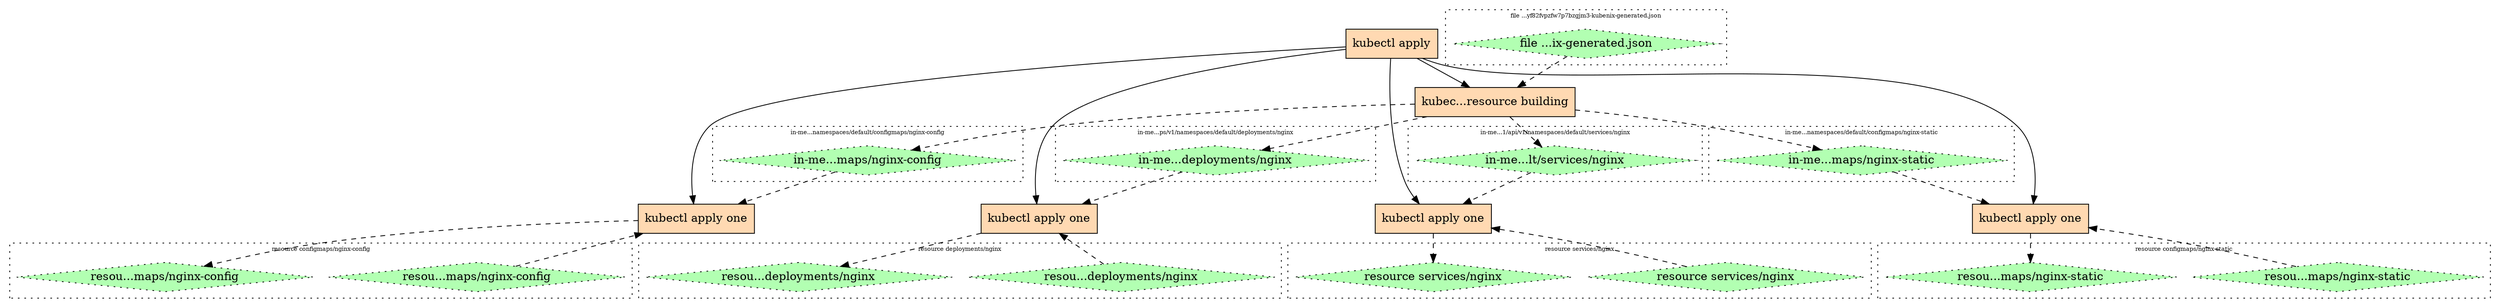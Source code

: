 digraph u {
node [style=filled];
"ex://kubectl-apply-builder-01EJP9RCQ1Y5Q05S9BEP0N17D2" [id="ex://kubectl-apply-builder-01EJP9RCQ1Y5Q05S9BEP0N17D2" label="kubec...resource building" shape=rectangle fillcolor="#FFD9B2"]
"ex://kubectl-apply-one-01EJP9RDP6M59FTSSRFK74JKSD" [id="ex://kubectl-apply-one-01EJP9RDP6M59FTSSRFK74JKSD" label="kubectl apply one" shape=rectangle fillcolor="#FFD9B2"]
"ex://kubectl-apply-one-01EJP9RDSYQ8BXNDKD34BPEVV5" [id="ex://kubectl-apply-one-01EJP9RDSYQ8BXNDKD34BPEVV5" label="kubectl apply one" shape=rectangle fillcolor="#FFD9B2"]
"ex://kubectl-apply-one-01EJP9REENA5M3JB3ECSTCDZ3D" [id="ex://kubectl-apply-one-01EJP9REENA5M3JB3ECSTCDZ3D" label="kubectl apply one" shape=rectangle fillcolor="#FFD9B2"]
"ex://kubectl-apply-one-01EJP9REJJBGX9ZERMGAEVWEAY" [id="ex://kubectl-apply-one-01EJP9REJJBGX9ZERMGAEVWEAY" label="kubectl apply one" shape=rectangle fillcolor="#FFD9B2"]
"ex://kubectl-apply-01EJP9RCAVZB25SQGSVJGAV4V9" [id="ex://kubectl-apply-01EJP9RCAVZB25SQGSVJGAV4V9" label="kubectl apply" shape=rectangle fillcolor="#FFD9B2"]
subgraph "cluster_en://file:///nix/store/va46ws49g08xvyf82fvpzfw7p7bzgjm3-kubenix-generated.json" {
id="en://file:///nix/store/va46ws49g08xvyf82fvpzfw7p7bzgjm3-kubenix-generated.json";
style=dotted;
fontsize=7;
label="file ...yf82fvpzfw7p7bzgjm3-kubenix-generated.json";
"i://file:///nix/store/va46ws49g08xvyf82fvpzfw7p7bzgjm3-kubenix-generated.json?ulid=01EJP9RCQ95JT85A4AJNP67V6C";
}
subgraph "cluster_en://in-memory-/apis/apps/v1/namespaces/default/deployments/nginx" {
id="en://in-memory-/apis/apps/v1/namespaces/default/deployments/nginx";
style=dotted;
fontsize=7;
label="in-me...ps/v1/namespaces/default/deployments/nginx";
"i://in-memory-/apis/apps/v1/namespaces/default/deployments/nginx?ulid=01EJP9RDM2KBXHW0N01QMZSCTZ";
}
subgraph "cluster_en://in-memory-https://192.168.1.1/api/v1/namespaces/default/configmaps/nginx-config" {
id="en://in-memory-https://192.168.1.1/api/v1/namespaces/default/configmaps/nginx-config";
style=dotted;
fontsize=7;
label="in-me...namespaces/default/configmaps/nginx-config";
"i://in-memory-https://192.168.1.1/api/v1/namespaces/default/configmaps/nginx-config?ulid=01EJP9RDMY6BEN4XZBX83ZX0AW";
}
subgraph "cluster_en://in-memory-https://192.168.1.1/api/v1/namespaces/default/configmaps/nginx-static" {
id="en://in-memory-https://192.168.1.1/api/v1/namespaces/default/configmaps/nginx-static";
style=dotted;
fontsize=7;
label="in-me...namespaces/default/configmaps/nginx-static";
"i://in-memory-https://192.168.1.1/api/v1/namespaces/default/configmaps/nginx-static?ulid=01EJP9RDN6VFPTHWG7P6NBGWFC";
}
subgraph "cluster_en://in-memory-https://192.168.1.1/api/v1/namespaces/default/services/nginx" {
id="en://in-memory-https://192.168.1.1/api/v1/namespaces/default/services/nginx";
style=dotted;
fontsize=7;
label="in-me...1/api/v1/namespaces/default/services/nginx";
"i://in-memory-https://192.168.1.1/api/v1/namespaces/default/services/nginx?ulid=01EJP9RDNKD3K51RJACSTS28PA";
}
subgraph "cluster_en:///apis/apps/v1/namespaces/default/deployments/nginx" {
id="en:///apis/apps/v1/namespaces/default/deployments/nginx";
style=dotted;
fontsize=7;
label="resource deployments/nginx";
"i:///apis/apps/v1/namespaces/default/deployments/nginx?ulid=01EJP9RDPT8G67DTE7VN8XX7CX";
"i:///apis/apps/v1/namespaces/default/deployments/nginx?ulid=01EJP9RDS7VP68NAQGK4CFW6VH";
}
subgraph "cluster_en://https://192.168.1.1/api/v1/namespaces/default/configmaps/nginx-config" {
id="en://https://192.168.1.1/api/v1/namespaces/default/configmaps/nginx-config";
style=dotted;
fontsize=7;
label="resource configmaps/nginx-config";
"i://https://192.168.1.1/api/v1/namespaces/default/configmaps/nginx-config?ulid=01EJP9RDTFQFNCK6GYB5DNJY0Z";
"i://https://192.168.1.1/api/v1/namespaces/default/configmaps/nginx-config?ulid=01EJP9RE2ZXX51FPC9WT303FQB";
}
subgraph "cluster_en://https://192.168.1.1/api/v1/namespaces/default/configmaps/nginx-static" {
id="en://https://192.168.1.1/api/v1/namespaces/default/configmaps/nginx-static";
style=dotted;
fontsize=7;
label="resource configmaps/nginx-static";
"i://https://192.168.1.1/api/v1/namespaces/default/configmaps/nginx-static?ulid=01EJP9REFBRQDS6A0JNZF73E80";
"i://https://192.168.1.1/api/v1/namespaces/default/configmaps/nginx-static?ulid=01EJP9REHF3W1074H5NWN2MF90";
}
subgraph "cluster_en://https://192.168.1.1/api/v1/namespaces/default/services/nginx" {
id="en://https://192.168.1.1/api/v1/namespaces/default/services/nginx";
style=dotted;
fontsize=7;
label="resource services/nginx";
"i://https://192.168.1.1/api/v1/namespaces/default/services/nginx?ulid=01EJP9REKAW44WKNW8CC1A80V0";
"i://https://192.168.1.1/api/v1/namespaces/default/services/nginx?ulid=01EJP9REP7AB85EW3554GWPR7H";
}
"i://file:///nix/store/va46ws49g08xvyf82fvpzfw7p7bzgjm3-kubenix-generated.json?ulid=01EJP9RCQ95JT85A4AJNP67V6C" [id="i://file:///nix/store/va46ws49g08xvyf82fvpzfw7p7bzgjm3-kubenix-generated.json?ulid=01EJP9RCQ95JT85A4AJNP67V6C" fillcolor="#B2FFB2" label="file ...ix-generated.json" style="dotted, filled" shape=diamond];
"i://in-memory-/apis/apps/v1/namespaces/default/deployments/nginx?ulid=01EJP9RDM2KBXHW0N01QMZSCTZ" [id="i://in-memory-/apis/apps/v1/namespaces/default/deployments/nginx?ulid=01EJP9RDM2KBXHW0N01QMZSCTZ" fillcolor="#B2FFB2" label="in-me...deployments/nginx" style="dotted, filled" shape=diamond];
"i:///apis/apps/v1/namespaces/default/deployments/nginx?ulid=01EJP9RDPT8G67DTE7VN8XX7CX" [id="i:///apis/apps/v1/namespaces/default/deployments/nginx?ulid=01EJP9RDPT8G67DTE7VN8XX7CX" fillcolor="#B2FFB2" label="resou...deployments/nginx" style="dotted, filled" shape=diamond];
"i:///apis/apps/v1/namespaces/default/deployments/nginx?ulid=01EJP9RDS7VP68NAQGK4CFW6VH" [id="i:///apis/apps/v1/namespaces/default/deployments/nginx?ulid=01EJP9RDS7VP68NAQGK4CFW6VH" fillcolor="#B2FFB2" label="resou...deployments/nginx" style="dotted, filled" shape=diamond];
"i://in-memory-https://192.168.1.1/api/v1/namespaces/default/configmaps/nginx-config?ulid=01EJP9RDMY6BEN4XZBX83ZX0AW" [id="i://in-memory-https://192.168.1.1/api/v1/namespaces/default/configmaps/nginx-config?ulid=01EJP9RDMY6BEN4XZBX83ZX0AW" fillcolor="#B2FFB2" label="in-me...maps/nginx-config" style="dotted, filled" shape=diamond];
"i://https://192.168.1.1/api/v1/namespaces/default/configmaps/nginx-config?ulid=01EJP9RDTFQFNCK6GYB5DNJY0Z" [id="i://https://192.168.1.1/api/v1/namespaces/default/configmaps/nginx-config?ulid=01EJP9RDTFQFNCK6GYB5DNJY0Z" fillcolor="#B2FFB2" label="resou...maps/nginx-config" style="dotted, filled" shape=diamond];
"i://https://192.168.1.1/api/v1/namespaces/default/configmaps/nginx-config?ulid=01EJP9RE2ZXX51FPC9WT303FQB" [id="i://https://192.168.1.1/api/v1/namespaces/default/configmaps/nginx-config?ulid=01EJP9RE2ZXX51FPC9WT303FQB" fillcolor="#B2FFB2" label="resou...maps/nginx-config" style="dotted, filled" shape=diamond];
"i://in-memory-https://192.168.1.1/api/v1/namespaces/default/configmaps/nginx-static?ulid=01EJP9RDN6VFPTHWG7P6NBGWFC" [id="i://in-memory-https://192.168.1.1/api/v1/namespaces/default/configmaps/nginx-static?ulid=01EJP9RDN6VFPTHWG7P6NBGWFC" fillcolor="#B2FFB2" label="in-me...maps/nginx-static" style="dotted, filled" shape=diamond];
"i://https://192.168.1.1/api/v1/namespaces/default/configmaps/nginx-static?ulid=01EJP9REFBRQDS6A0JNZF73E80" [id="i://https://192.168.1.1/api/v1/namespaces/default/configmaps/nginx-static?ulid=01EJP9REFBRQDS6A0JNZF73E80" fillcolor="#B2FFB2" label="resou...maps/nginx-static" style="dotted, filled" shape=diamond];
"i://https://192.168.1.1/api/v1/namespaces/default/configmaps/nginx-static?ulid=01EJP9REHF3W1074H5NWN2MF90" [id="i://https://192.168.1.1/api/v1/namespaces/default/configmaps/nginx-static?ulid=01EJP9REHF3W1074H5NWN2MF90" fillcolor="#B2FFB2" label="resou...maps/nginx-static" style="dotted, filled" shape=diamond];
"i://in-memory-https://192.168.1.1/api/v1/namespaces/default/services/nginx?ulid=01EJP9RDNKD3K51RJACSTS28PA" [id="i://in-memory-https://192.168.1.1/api/v1/namespaces/default/services/nginx?ulid=01EJP9RDNKD3K51RJACSTS28PA" fillcolor="#B2FFB2" label="in-me...lt/services/nginx" style="dotted, filled" shape=diamond];
"i://https://192.168.1.1/api/v1/namespaces/default/services/nginx?ulid=01EJP9REKAW44WKNW8CC1A80V0" [id="i://https://192.168.1.1/api/v1/namespaces/default/services/nginx?ulid=01EJP9REKAW44WKNW8CC1A80V0" fillcolor="#B2FFB2" label="resource services/nginx" style="dotted, filled" shape=diamond];
"i://https://192.168.1.1/api/v1/namespaces/default/services/nginx?ulid=01EJP9REP7AB85EW3554GWPR7H" [id="i://https://192.168.1.1/api/v1/namespaces/default/services/nginx?ulid=01EJP9REP7AB85EW3554GWPR7H" fillcolor="#B2FFB2" label="resource services/nginx" style="dotted, filled" shape=diamond];
"ex://kubectl-apply-01EJP9RCAVZB25SQGSVJGAV4V9" -> "ex://kubectl-apply-builder-01EJP9RCQ1Y5Q05S9BEP0N17D2" [weight=25];
"ex://kubectl-apply-01EJP9RCAVZB25SQGSVJGAV4V9" -> "ex://kubectl-apply-one-01EJP9RDP6M59FTSSRFK74JKSD" [weight=25];
"ex://kubectl-apply-01EJP9RCAVZB25SQGSVJGAV4V9" -> "ex://kubectl-apply-one-01EJP9RDSYQ8BXNDKD34BPEVV5" [weight=25];
"ex://kubectl-apply-01EJP9RCAVZB25SQGSVJGAV4V9" -> "ex://kubectl-apply-one-01EJP9REENA5M3JB3ECSTCDZ3D" [weight=25];
"ex://kubectl-apply-01EJP9RCAVZB25SQGSVJGAV4V9" -> "ex://kubectl-apply-one-01EJP9REJJBGX9ZERMGAEVWEAY" [weight=25];
"i://file:///nix/store/va46ws49g08xvyf82fvpzfw7p7bzgjm3-kubenix-generated.json?ulid=01EJP9RCQ95JT85A4AJNP67V6C" -> "ex://kubectl-apply-builder-01EJP9RCQ1Y5Q05S9BEP0N17D2" [style=dashed weight=10];
"ex://kubectl-apply-builder-01EJP9RCQ1Y5Q05S9BEP0N17D2" -> "i://in-memory-/apis/apps/v1/namespaces/default/deployments/nginx?ulid=01EJP9RDM2KBXHW0N01QMZSCTZ" [style=dashed weight=15];
"ex://kubectl-apply-builder-01EJP9RCQ1Y5Q05S9BEP0N17D2" -> "i://in-memory-https://192.168.1.1/api/v1/namespaces/default/configmaps/nginx-config?ulid=01EJP9RDMY6BEN4XZBX83ZX0AW" [style=dashed weight=15];
"ex://kubectl-apply-builder-01EJP9RCQ1Y5Q05S9BEP0N17D2" -> "i://in-memory-https://192.168.1.1/api/v1/namespaces/default/configmaps/nginx-static?ulid=01EJP9RDN6VFPTHWG7P6NBGWFC" [style=dashed weight=15];
"ex://kubectl-apply-builder-01EJP9RCQ1Y5Q05S9BEP0N17D2" -> "i://in-memory-https://192.168.1.1/api/v1/namespaces/default/services/nginx?ulid=01EJP9RDNKD3K51RJACSTS28PA" [style=dashed weight=15];
"i://in-memory-/apis/apps/v1/namespaces/default/deployments/nginx?ulid=01EJP9RDM2KBXHW0N01QMZSCTZ" -> "ex://kubectl-apply-one-01EJP9RDP6M59FTSSRFK74JKSD" [style=dashed weight=10];
"i:///apis/apps/v1/namespaces/default/deployments/nginx?ulid=01EJP9RDPT8G67DTE7VN8XX7CX" -> "ex://kubectl-apply-one-01EJP9RDP6M59FTSSRFK74JKSD" [style=dashed weight=10];
"ex://kubectl-apply-one-01EJP9RDP6M59FTSSRFK74JKSD" -> "i:///apis/apps/v1/namespaces/default/deployments/nginx?ulid=01EJP9RDS7VP68NAQGK4CFW6VH" [style=dashed weight=15];
"i://in-memory-https://192.168.1.1/api/v1/namespaces/default/configmaps/nginx-config?ulid=01EJP9RDMY6BEN4XZBX83ZX0AW" -> "ex://kubectl-apply-one-01EJP9RDSYQ8BXNDKD34BPEVV5" [style=dashed weight=10];
"i://https://192.168.1.1/api/v1/namespaces/default/configmaps/nginx-config?ulid=01EJP9RDTFQFNCK6GYB5DNJY0Z" -> "ex://kubectl-apply-one-01EJP9RDSYQ8BXNDKD34BPEVV5" [style=dashed weight=10];
"ex://kubectl-apply-one-01EJP9RDSYQ8BXNDKD34BPEVV5" -> "i://https://192.168.1.1/api/v1/namespaces/default/configmaps/nginx-config?ulid=01EJP9RE2ZXX51FPC9WT303FQB" [style=dashed weight=15];
"i://in-memory-https://192.168.1.1/api/v1/namespaces/default/configmaps/nginx-static?ulid=01EJP9RDN6VFPTHWG7P6NBGWFC" -> "ex://kubectl-apply-one-01EJP9REENA5M3JB3ECSTCDZ3D" [style=dashed weight=10];
"i://https://192.168.1.1/api/v1/namespaces/default/configmaps/nginx-static?ulid=01EJP9REFBRQDS6A0JNZF73E80" -> "ex://kubectl-apply-one-01EJP9REENA5M3JB3ECSTCDZ3D" [style=dashed weight=10];
"ex://kubectl-apply-one-01EJP9REENA5M3JB3ECSTCDZ3D" -> "i://https://192.168.1.1/api/v1/namespaces/default/configmaps/nginx-static?ulid=01EJP9REHF3W1074H5NWN2MF90" [style=dashed weight=15];
"i://in-memory-https://192.168.1.1/api/v1/namespaces/default/services/nginx?ulid=01EJP9RDNKD3K51RJACSTS28PA" -> "ex://kubectl-apply-one-01EJP9REJJBGX9ZERMGAEVWEAY" [style=dashed weight=10];
"i://https://192.168.1.1/api/v1/namespaces/default/services/nginx?ulid=01EJP9REKAW44WKNW8CC1A80V0" -> "ex://kubectl-apply-one-01EJP9REJJBGX9ZERMGAEVWEAY" [style=dashed weight=10];
"ex://kubectl-apply-one-01EJP9REJJBGX9ZERMGAEVWEAY" -> "i://https://192.168.1.1/api/v1/namespaces/default/services/nginx?ulid=01EJP9REP7AB85EW3554GWPR7H" [style=dashed weight=15];
}
